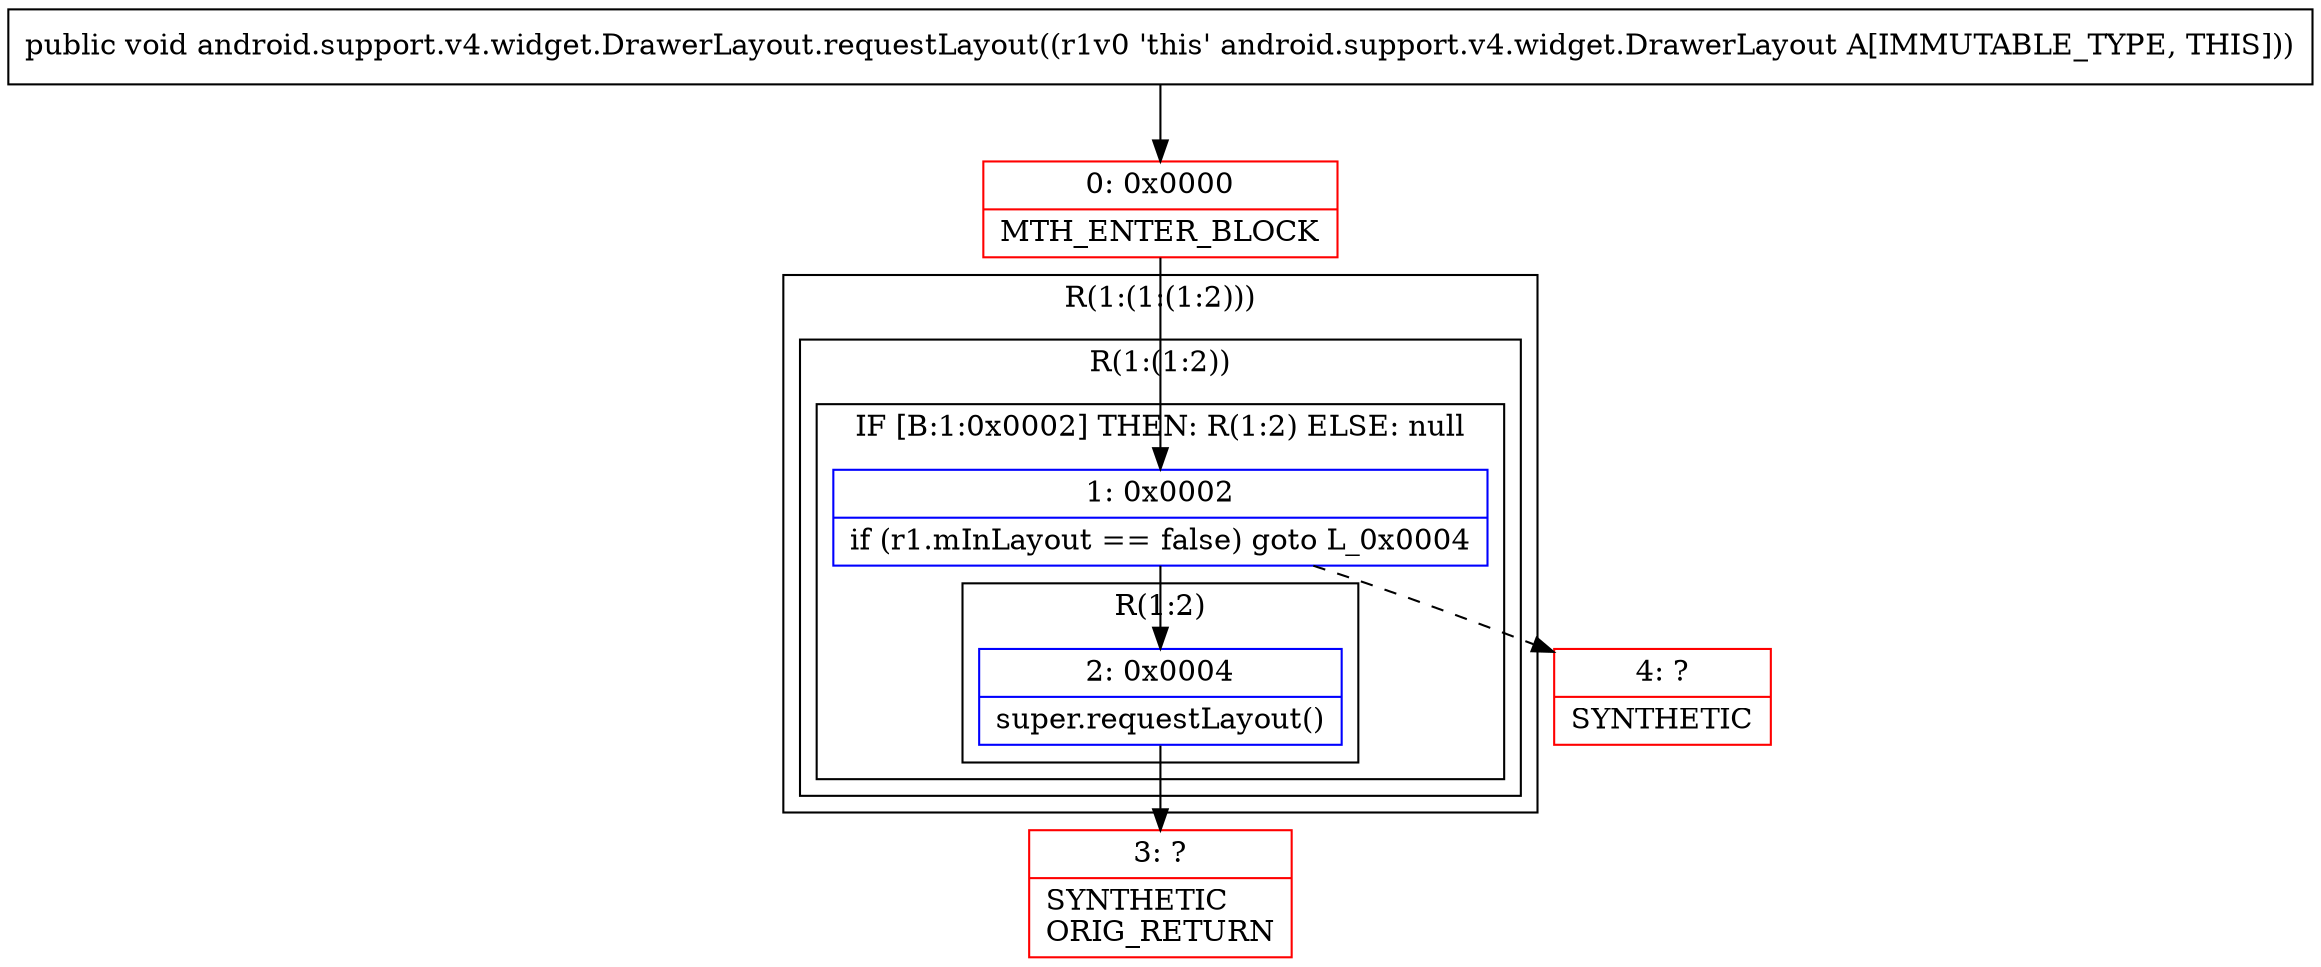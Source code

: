 digraph "CFG forandroid.support.v4.widget.DrawerLayout.requestLayout()V" {
subgraph cluster_Region_2140388120 {
label = "R(1:(1:(1:2)))";
node [shape=record,color=blue];
subgraph cluster_Region_1449701126 {
label = "R(1:(1:2))";
node [shape=record,color=blue];
subgraph cluster_IfRegion_78370639 {
label = "IF [B:1:0x0002] THEN: R(1:2) ELSE: null";
node [shape=record,color=blue];
Node_1 [shape=record,label="{1\:\ 0x0002|if (r1.mInLayout == false) goto L_0x0004\l}"];
subgraph cluster_Region_1064996572 {
label = "R(1:2)";
node [shape=record,color=blue];
Node_2 [shape=record,label="{2\:\ 0x0004|super.requestLayout()\l}"];
}
}
}
}
Node_0 [shape=record,color=red,label="{0\:\ 0x0000|MTH_ENTER_BLOCK\l}"];
Node_3 [shape=record,color=red,label="{3\:\ ?|SYNTHETIC\lORIG_RETURN\l}"];
Node_4 [shape=record,color=red,label="{4\:\ ?|SYNTHETIC\l}"];
MethodNode[shape=record,label="{public void android.support.v4.widget.DrawerLayout.requestLayout((r1v0 'this' android.support.v4.widget.DrawerLayout A[IMMUTABLE_TYPE, THIS])) }"];
MethodNode -> Node_0;
Node_1 -> Node_2;
Node_1 -> Node_4[style=dashed];
Node_2 -> Node_3;
Node_0 -> Node_1;
}

